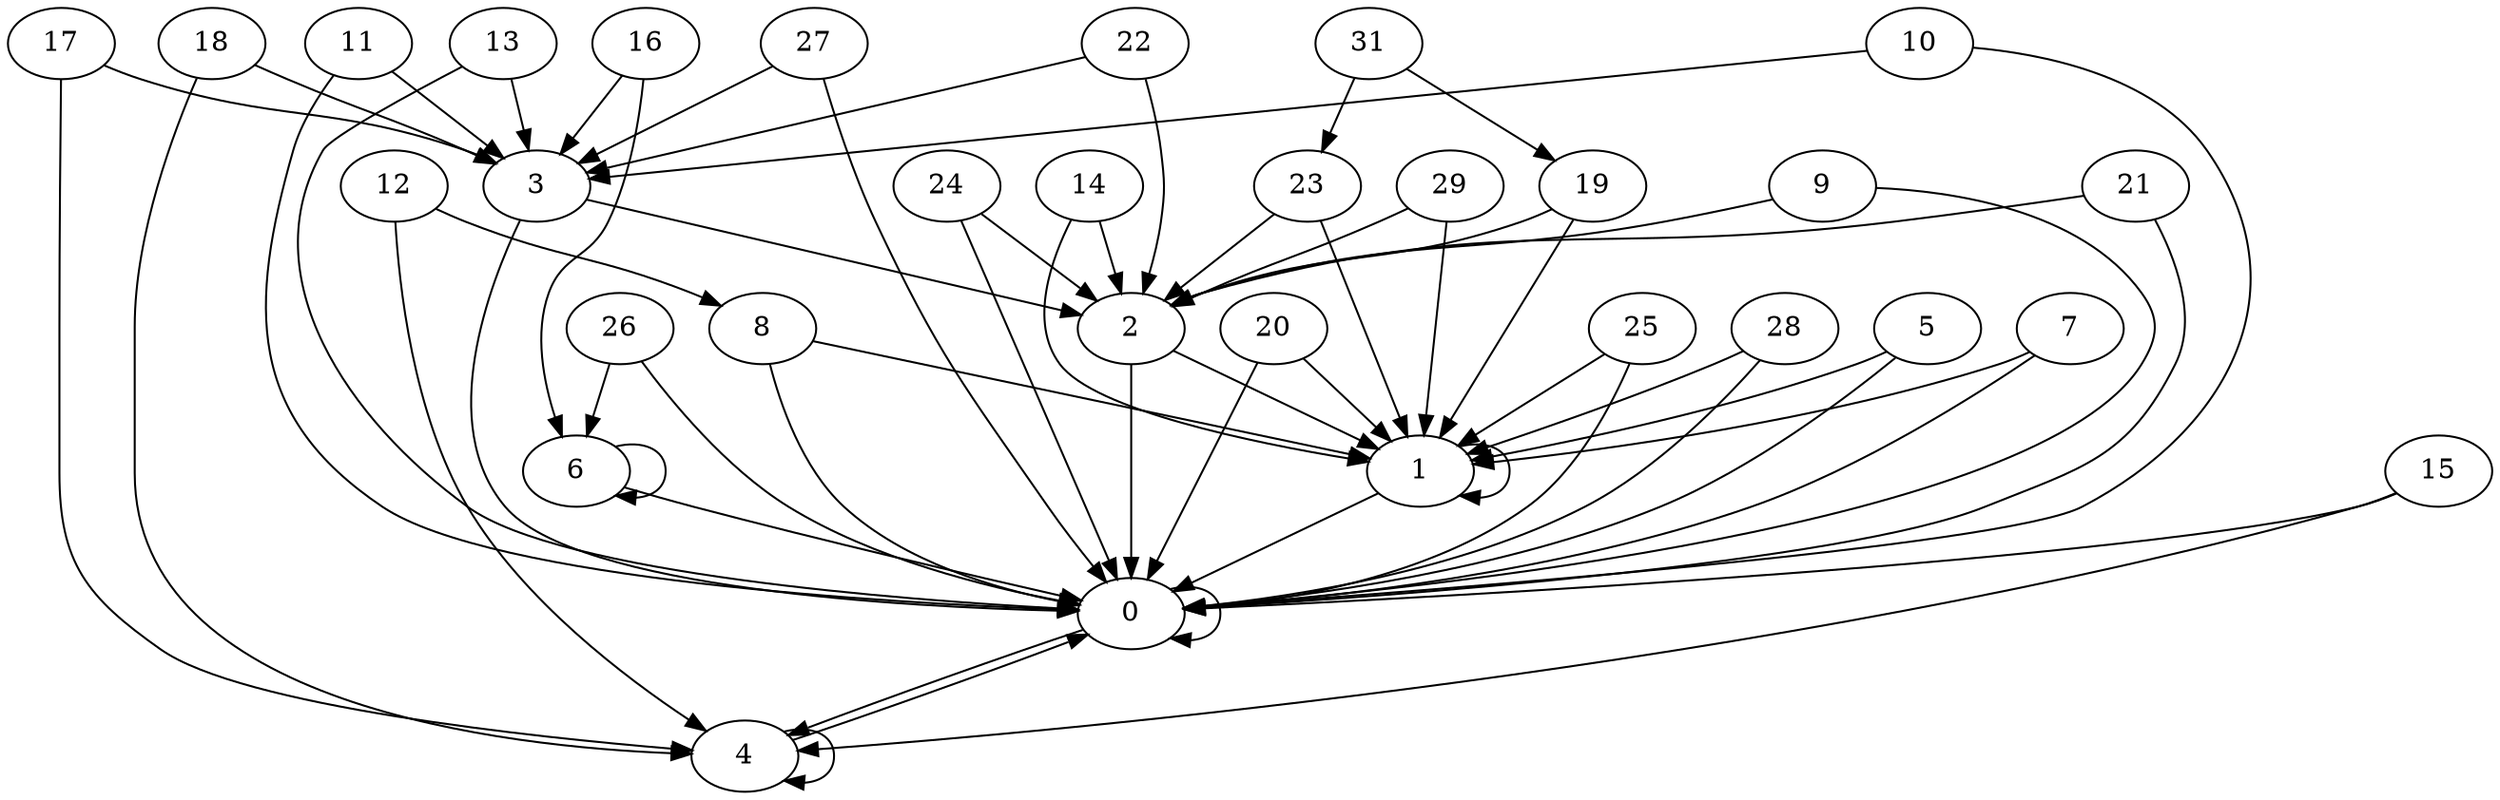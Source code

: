 digraph  {
	
	n2[label="0"];
	n13[label="1"];
	n19[label="10"];
	n25[label="11"];
	n28[label="12"];
	n29[label="13"];
	n22[label="14"];
	n24[label="15"];
	n8[label="16"];
	n20[label="17"];
	n7[label="18"];
	n11[label="19"];
	n4[label="2"];
	n31[label="20"];
	n21[label="21"];
	n3[label="22"];
	n10[label="23"];
	n15[label="24"];
	n12[label="25"];
	n14[label="26"];
	n30[label="27"];
	n23[label="28"];
	n16[label="29"];
	n5[label="3"];
	n9[label="31"];
	n6[label="4"];
	n18[label="5"];
	n1[label="6"];
	n26[label="7"];
	n27[label="8"];
	n17[label="9"];
	n2->n2[penwidth="1"];
	n2->n6[penwidth="1"];
	n13->n2[penwidth="1"];
	n13->n13[penwidth="1"];
	n19->n5[penwidth="1"];
	n19->n2[penwidth="1"];
	n25->n2[penwidth="1"];
	n25->n5[penwidth="1"];
	n28->n27[penwidth="1"];
	n28->n6[penwidth="1"];
	n29->n2[penwidth="1"];
	n29->n5[penwidth="1"];
	n22->n4[penwidth="1"];
	n22->n13[penwidth="1"];
	n24->n6[penwidth="1"];
	n24->n2[penwidth="1"];
	n8->n5[penwidth="1"];
	n8->n1[penwidth="1"];
	n20->n5[penwidth="1"];
	n20->n6[penwidth="1"];
	n7->n6[penwidth="1"];
	n7->n5[penwidth="1"];
	n11->n4[penwidth="1"];
	n11->n13[penwidth="1"];
	n4->n13[penwidth="1"];
	n4->n2[penwidth="1"];
	n31->n2[penwidth="1"];
	n31->n13[penwidth="1"];
	n21->n4[penwidth="1"];
	n21->n2[penwidth="1"];
	n3->n5[penwidth="1"];
	n3->n4[penwidth="1"];
	n10->n13[penwidth="1"];
	n10->n4[penwidth="1"];
	n15->n2[penwidth="1"];
	n15->n4[penwidth="1"];
	n12->n13[penwidth="1"];
	n12->n2[penwidth="1"];
	n14->n2[penwidth="1"];
	n14->n1[penwidth="1"];
	n30->n2[penwidth="1"];
	n30->n5[penwidth="1"];
	n23->n13[penwidth="1"];
	n23->n2[penwidth="1"];
	n16->n13[penwidth="1"];
	n16->n4[penwidth="1"];
	n5->n4[penwidth="1"];
	n5->n2[penwidth="1"];
	n9->n11[penwidth="1"];
	n9->n10[penwidth="1"];
	n6->n2[penwidth="1"];
	n6->n6[penwidth="1"];
	n18->n13[penwidth="1"];
	n18->n2[penwidth="1"];
	n1->n2[penwidth="1"];
	n1->n1[penwidth="1"];
	n26->n2[penwidth="1"];
	n26->n13[penwidth="1"];
	n27->n13[penwidth="1"];
	n27->n2[penwidth="1"];
	n17->n2[penwidth="1"];
	n17->n4[penwidth="1"];
	
}
